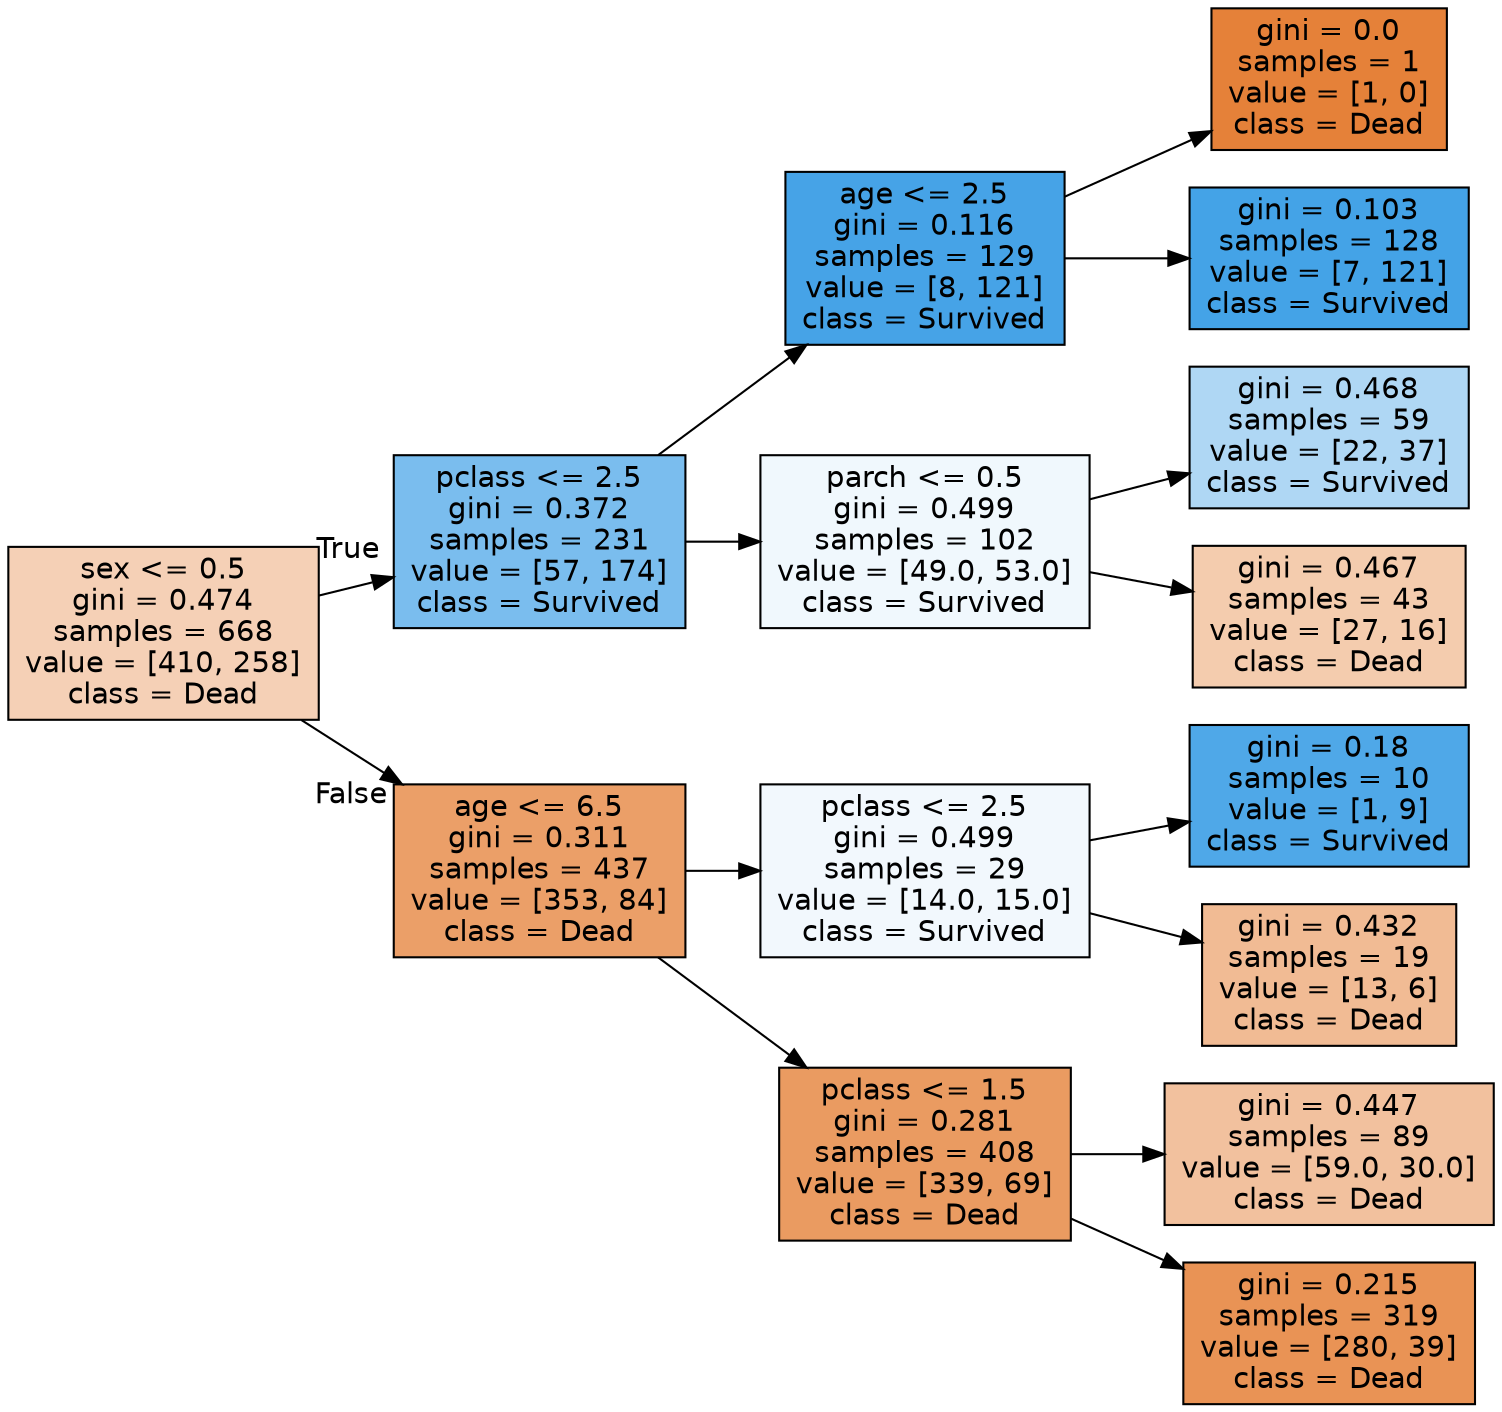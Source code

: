 digraph Tree {
node [shape=box, style="filled", color="black", fontname="helvetica"] ;
edge [fontname="helvetica"] ;
rankdir=LR ;
0 [label="sex <= 0.5\ngini = 0.474\nsamples = 668\nvalue = [410, 258]\nclass = Dead", fillcolor="#f5d0b6"] ;
1 [label="pclass <= 2.5\ngini = 0.372\nsamples = 231\nvalue = [57, 174]\nclass = Survived", fillcolor="#7abdee"] ;
0 -> 1 [labeldistance=2.5, labelangle=-45, headlabel="True"] ;
2 [label="age <= 2.5\ngini = 0.116\nsamples = 129\nvalue = [8, 121]\nclass = Survived", fillcolor="#46a3e7"] ;
1 -> 2 ;
3 [label="gini = 0.0\nsamples = 1\nvalue = [1, 0]\nclass = Dead", fillcolor="#e58139"] ;
2 -> 3 ;
4 [label="gini = 0.103\nsamples = 128\nvalue = [7, 121]\nclass = Survived", fillcolor="#44a3e7"] ;
2 -> 4 ;
5 [label="parch <= 0.5\ngini = 0.499\nsamples = 102\nvalue = [49.0, 53.0]\nclass = Survived", fillcolor="#f0f8fd"] ;
1 -> 5 ;
6 [label="gini = 0.468\nsamples = 59\nvalue = [22, 37]\nclass = Survived", fillcolor="#afd7f4"] ;
5 -> 6 ;
7 [label="gini = 0.467\nsamples = 43\nvalue = [27, 16]\nclass = Dead", fillcolor="#f4ccae"] ;
5 -> 7 ;
8 [label="age <= 6.5\ngini = 0.311\nsamples = 437\nvalue = [353, 84]\nclass = Dead", fillcolor="#eb9f68"] ;
0 -> 8 [labeldistance=2.5, labelangle=45, headlabel="False"] ;
9 [label="pclass <= 2.5\ngini = 0.499\nsamples = 29\nvalue = [14.0, 15.0]\nclass = Survived", fillcolor="#f2f8fd"] ;
8 -> 9 ;
10 [label="gini = 0.18\nsamples = 10\nvalue = [1, 9]\nclass = Survived", fillcolor="#4fa8e8"] ;
9 -> 10 ;
11 [label="gini = 0.432\nsamples = 19\nvalue = [13, 6]\nclass = Dead", fillcolor="#f1bb94"] ;
9 -> 11 ;
12 [label="pclass <= 1.5\ngini = 0.281\nsamples = 408\nvalue = [339, 69]\nclass = Dead", fillcolor="#ea9b61"] ;
8 -> 12 ;
13 [label="gini = 0.447\nsamples = 89\nvalue = [59.0, 30.0]\nclass = Dead", fillcolor="#f2c19e"] ;
12 -> 13 ;
14 [label="gini = 0.215\nsamples = 319\nvalue = [280, 39]\nclass = Dead", fillcolor="#e99355"] ;
12 -> 14 ;
}